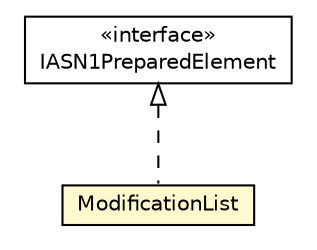 #!/usr/local/bin/dot
#
# Class diagram 
# Generated by UMLGraph version R5_6-24-gf6e263 (http://www.umlgraph.org/)
#

digraph G {
	edge [fontname="Helvetica",fontsize=10,labelfontname="Helvetica",labelfontsize=10];
	node [fontname="Helvetica",fontsize=10,shape=plaintext];
	nodesep=0.25;
	ranksep=0.5;
	// org.universAAL.lddi.lib.ieeex73std.org.bn.coders.IASN1PreparedElement
	c5770877 [label=<<table title="org.universAAL.lddi.lib.ieeex73std.org.bn.coders.IASN1PreparedElement" border="0" cellborder="1" cellspacing="0" cellpadding="2" port="p" href="../../org/bn/coders/IASN1PreparedElement.html">
		<tr><td><table border="0" cellspacing="0" cellpadding="1">
<tr><td align="center" balign="center"> &#171;interface&#187; </td></tr>
<tr><td align="center" balign="center"> IASN1PreparedElement </td></tr>
		</table></td></tr>
		</table>>, URL="../../org/bn/coders/IASN1PreparedElement.html", fontname="Helvetica", fontcolor="black", fontsize=10.0];
	// org.universAAL.lddi.lib.ieeex73std.x73.p20601.ModificationList
	c5770913 [label=<<table title="org.universAAL.lddi.lib.ieeex73std.x73.p20601.ModificationList" border="0" cellborder="1" cellspacing="0" cellpadding="2" port="p" bgcolor="lemonChiffon" href="./ModificationList.html">
		<tr><td><table border="0" cellspacing="0" cellpadding="1">
<tr><td align="center" balign="center"> ModificationList </td></tr>
		</table></td></tr>
		</table>>, URL="./ModificationList.html", fontname="Helvetica", fontcolor="black", fontsize=10.0];
	//org.universAAL.lddi.lib.ieeex73std.x73.p20601.ModificationList implements org.universAAL.lddi.lib.ieeex73std.org.bn.coders.IASN1PreparedElement
	c5770877:p -> c5770913:p [dir=back,arrowtail=empty,style=dashed];
}

